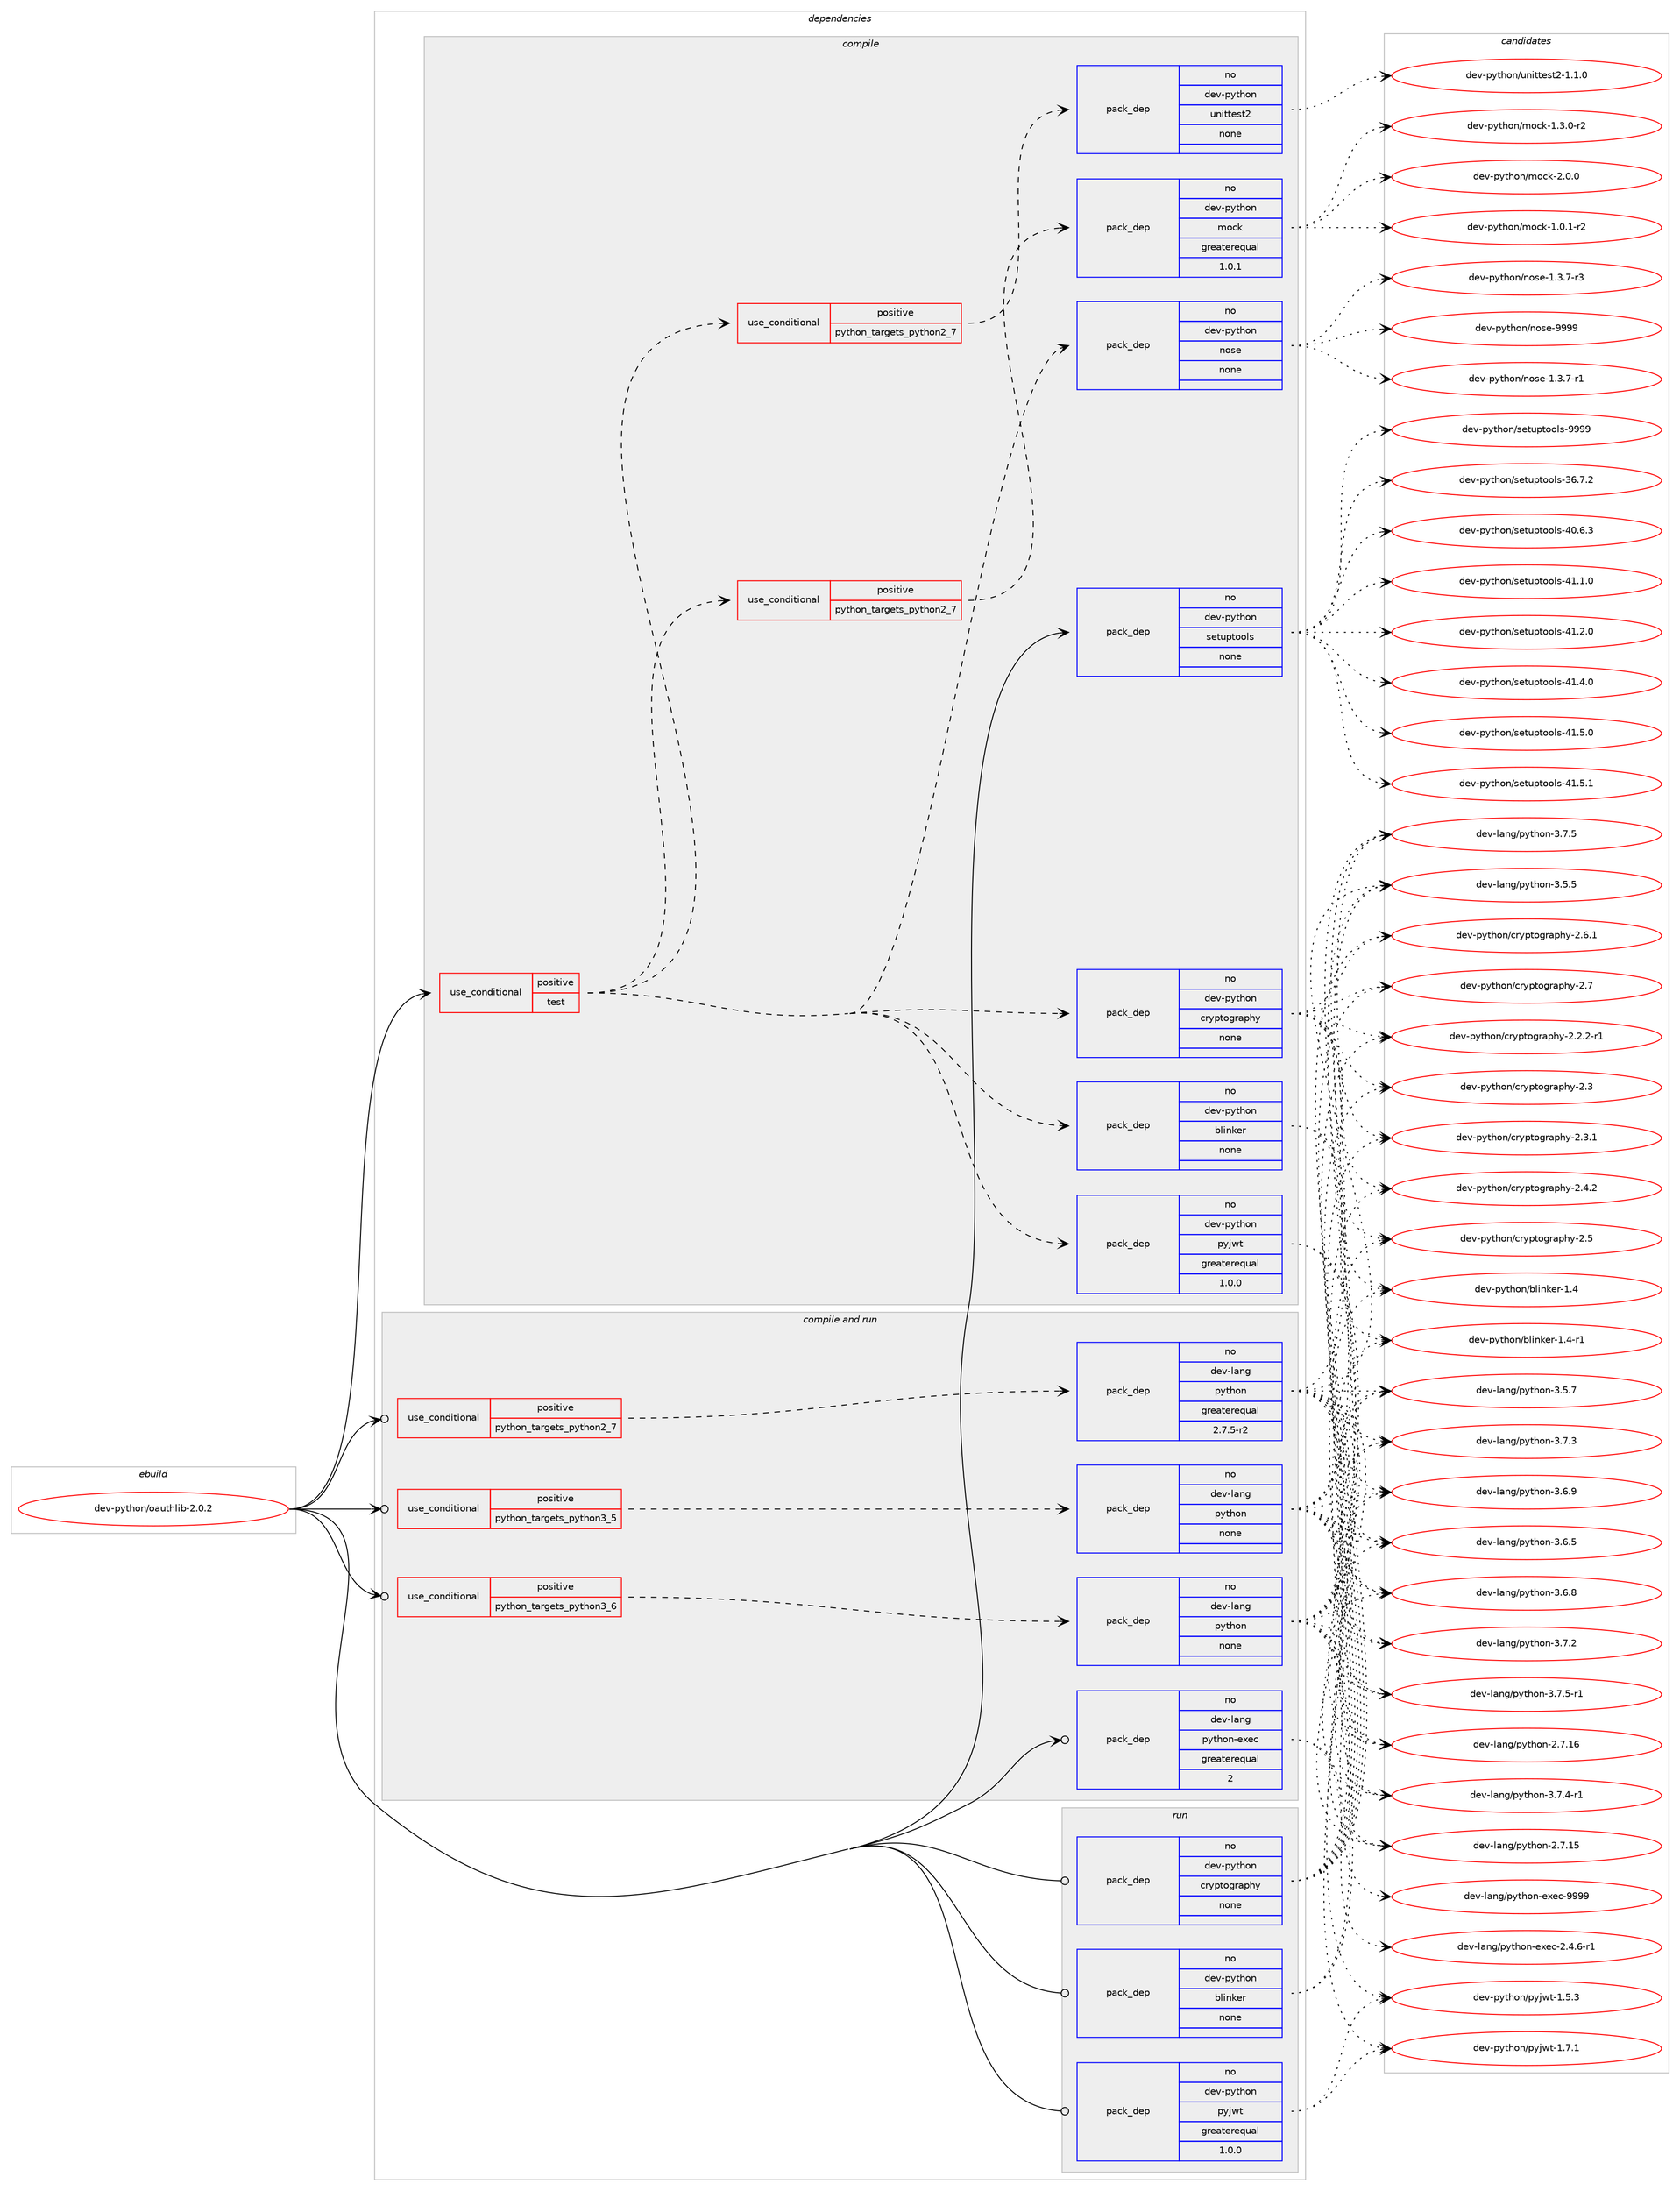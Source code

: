 digraph prolog {

# *************
# Graph options
# *************

newrank=true;
concentrate=true;
compound=true;
graph [rankdir=LR,fontname=Helvetica,fontsize=10,ranksep=1.5];#, ranksep=2.5, nodesep=0.2];
edge  [arrowhead=vee];
node  [fontname=Helvetica,fontsize=10];

# **********
# The ebuild
# **********

subgraph cluster_leftcol {
color=gray;
rank=same;
label=<<i>ebuild</i>>;
id [label="dev-python/oauthlib-2.0.2", color=red, width=4, href="../dev-python/oauthlib-2.0.2.svg"];
}

# ****************
# The dependencies
# ****************

subgraph cluster_midcol {
color=gray;
label=<<i>dependencies</i>>;
subgraph cluster_compile {
fillcolor="#eeeeee";
style=filled;
label=<<i>compile</i>>;
subgraph cond143489 {
dependency617684 [label=<<TABLE BORDER="0" CELLBORDER="1" CELLSPACING="0" CELLPADDING="4"><TR><TD ROWSPAN="3" CELLPADDING="10">use_conditional</TD></TR><TR><TD>positive</TD></TR><TR><TD>test</TD></TR></TABLE>>, shape=none, color=red];
subgraph pack462387 {
dependency617685 [label=<<TABLE BORDER="0" CELLBORDER="1" CELLSPACING="0" CELLPADDING="4" WIDTH="220"><TR><TD ROWSPAN="6" CELLPADDING="30">pack_dep</TD></TR><TR><TD WIDTH="110">no</TD></TR><TR><TD>dev-python</TD></TR><TR><TD>pyjwt</TD></TR><TR><TD>greaterequal</TD></TR><TR><TD>1.0.0</TD></TR></TABLE>>, shape=none, color=blue];
}
dependency617684:e -> dependency617685:w [weight=20,style="dashed",arrowhead="vee"];
subgraph pack462388 {
dependency617686 [label=<<TABLE BORDER="0" CELLBORDER="1" CELLSPACING="0" CELLPADDING="4" WIDTH="220"><TR><TD ROWSPAN="6" CELLPADDING="30">pack_dep</TD></TR><TR><TD WIDTH="110">no</TD></TR><TR><TD>dev-python</TD></TR><TR><TD>blinker</TD></TR><TR><TD>none</TD></TR><TR><TD></TD></TR></TABLE>>, shape=none, color=blue];
}
dependency617684:e -> dependency617686:w [weight=20,style="dashed",arrowhead="vee"];
subgraph pack462389 {
dependency617687 [label=<<TABLE BORDER="0" CELLBORDER="1" CELLSPACING="0" CELLPADDING="4" WIDTH="220"><TR><TD ROWSPAN="6" CELLPADDING="30">pack_dep</TD></TR><TR><TD WIDTH="110">no</TD></TR><TR><TD>dev-python</TD></TR><TR><TD>cryptography</TD></TR><TR><TD>none</TD></TR><TR><TD></TD></TR></TABLE>>, shape=none, color=blue];
}
dependency617684:e -> dependency617687:w [weight=20,style="dashed",arrowhead="vee"];
subgraph pack462390 {
dependency617688 [label=<<TABLE BORDER="0" CELLBORDER="1" CELLSPACING="0" CELLPADDING="4" WIDTH="220"><TR><TD ROWSPAN="6" CELLPADDING="30">pack_dep</TD></TR><TR><TD WIDTH="110">no</TD></TR><TR><TD>dev-python</TD></TR><TR><TD>nose</TD></TR><TR><TD>none</TD></TR><TR><TD></TD></TR></TABLE>>, shape=none, color=blue];
}
dependency617684:e -> dependency617688:w [weight=20,style="dashed",arrowhead="vee"];
subgraph cond143490 {
dependency617689 [label=<<TABLE BORDER="0" CELLBORDER="1" CELLSPACING="0" CELLPADDING="4"><TR><TD ROWSPAN="3" CELLPADDING="10">use_conditional</TD></TR><TR><TD>positive</TD></TR><TR><TD>python_targets_python2_7</TD></TR></TABLE>>, shape=none, color=red];
subgraph pack462391 {
dependency617690 [label=<<TABLE BORDER="0" CELLBORDER="1" CELLSPACING="0" CELLPADDING="4" WIDTH="220"><TR><TD ROWSPAN="6" CELLPADDING="30">pack_dep</TD></TR><TR><TD WIDTH="110">no</TD></TR><TR><TD>dev-python</TD></TR><TR><TD>mock</TD></TR><TR><TD>greaterequal</TD></TR><TR><TD>1.0.1</TD></TR></TABLE>>, shape=none, color=blue];
}
dependency617689:e -> dependency617690:w [weight=20,style="dashed",arrowhead="vee"];
}
dependency617684:e -> dependency617689:w [weight=20,style="dashed",arrowhead="vee"];
subgraph cond143491 {
dependency617691 [label=<<TABLE BORDER="0" CELLBORDER="1" CELLSPACING="0" CELLPADDING="4"><TR><TD ROWSPAN="3" CELLPADDING="10">use_conditional</TD></TR><TR><TD>positive</TD></TR><TR><TD>python_targets_python2_7</TD></TR></TABLE>>, shape=none, color=red];
subgraph pack462392 {
dependency617692 [label=<<TABLE BORDER="0" CELLBORDER="1" CELLSPACING="0" CELLPADDING="4" WIDTH="220"><TR><TD ROWSPAN="6" CELLPADDING="30">pack_dep</TD></TR><TR><TD WIDTH="110">no</TD></TR><TR><TD>dev-python</TD></TR><TR><TD>unittest2</TD></TR><TR><TD>none</TD></TR><TR><TD></TD></TR></TABLE>>, shape=none, color=blue];
}
dependency617691:e -> dependency617692:w [weight=20,style="dashed",arrowhead="vee"];
}
dependency617684:e -> dependency617691:w [weight=20,style="dashed",arrowhead="vee"];
}
id:e -> dependency617684:w [weight=20,style="solid",arrowhead="vee"];
subgraph pack462393 {
dependency617693 [label=<<TABLE BORDER="0" CELLBORDER="1" CELLSPACING="0" CELLPADDING="4" WIDTH="220"><TR><TD ROWSPAN="6" CELLPADDING="30">pack_dep</TD></TR><TR><TD WIDTH="110">no</TD></TR><TR><TD>dev-python</TD></TR><TR><TD>setuptools</TD></TR><TR><TD>none</TD></TR><TR><TD></TD></TR></TABLE>>, shape=none, color=blue];
}
id:e -> dependency617693:w [weight=20,style="solid",arrowhead="vee"];
}
subgraph cluster_compileandrun {
fillcolor="#eeeeee";
style=filled;
label=<<i>compile and run</i>>;
subgraph cond143492 {
dependency617694 [label=<<TABLE BORDER="0" CELLBORDER="1" CELLSPACING="0" CELLPADDING="4"><TR><TD ROWSPAN="3" CELLPADDING="10">use_conditional</TD></TR><TR><TD>positive</TD></TR><TR><TD>python_targets_python2_7</TD></TR></TABLE>>, shape=none, color=red];
subgraph pack462394 {
dependency617695 [label=<<TABLE BORDER="0" CELLBORDER="1" CELLSPACING="0" CELLPADDING="4" WIDTH="220"><TR><TD ROWSPAN="6" CELLPADDING="30">pack_dep</TD></TR><TR><TD WIDTH="110">no</TD></TR><TR><TD>dev-lang</TD></TR><TR><TD>python</TD></TR><TR><TD>greaterequal</TD></TR><TR><TD>2.7.5-r2</TD></TR></TABLE>>, shape=none, color=blue];
}
dependency617694:e -> dependency617695:w [weight=20,style="dashed",arrowhead="vee"];
}
id:e -> dependency617694:w [weight=20,style="solid",arrowhead="odotvee"];
subgraph cond143493 {
dependency617696 [label=<<TABLE BORDER="0" CELLBORDER="1" CELLSPACING="0" CELLPADDING="4"><TR><TD ROWSPAN="3" CELLPADDING="10">use_conditional</TD></TR><TR><TD>positive</TD></TR><TR><TD>python_targets_python3_5</TD></TR></TABLE>>, shape=none, color=red];
subgraph pack462395 {
dependency617697 [label=<<TABLE BORDER="0" CELLBORDER="1" CELLSPACING="0" CELLPADDING="4" WIDTH="220"><TR><TD ROWSPAN="6" CELLPADDING="30">pack_dep</TD></TR><TR><TD WIDTH="110">no</TD></TR><TR><TD>dev-lang</TD></TR><TR><TD>python</TD></TR><TR><TD>none</TD></TR><TR><TD></TD></TR></TABLE>>, shape=none, color=blue];
}
dependency617696:e -> dependency617697:w [weight=20,style="dashed",arrowhead="vee"];
}
id:e -> dependency617696:w [weight=20,style="solid",arrowhead="odotvee"];
subgraph cond143494 {
dependency617698 [label=<<TABLE BORDER="0" CELLBORDER="1" CELLSPACING="0" CELLPADDING="4"><TR><TD ROWSPAN="3" CELLPADDING="10">use_conditional</TD></TR><TR><TD>positive</TD></TR><TR><TD>python_targets_python3_6</TD></TR></TABLE>>, shape=none, color=red];
subgraph pack462396 {
dependency617699 [label=<<TABLE BORDER="0" CELLBORDER="1" CELLSPACING="0" CELLPADDING="4" WIDTH="220"><TR><TD ROWSPAN="6" CELLPADDING="30">pack_dep</TD></TR><TR><TD WIDTH="110">no</TD></TR><TR><TD>dev-lang</TD></TR><TR><TD>python</TD></TR><TR><TD>none</TD></TR><TR><TD></TD></TR></TABLE>>, shape=none, color=blue];
}
dependency617698:e -> dependency617699:w [weight=20,style="dashed",arrowhead="vee"];
}
id:e -> dependency617698:w [weight=20,style="solid",arrowhead="odotvee"];
subgraph pack462397 {
dependency617700 [label=<<TABLE BORDER="0" CELLBORDER="1" CELLSPACING="0" CELLPADDING="4" WIDTH="220"><TR><TD ROWSPAN="6" CELLPADDING="30">pack_dep</TD></TR><TR><TD WIDTH="110">no</TD></TR><TR><TD>dev-lang</TD></TR><TR><TD>python-exec</TD></TR><TR><TD>greaterequal</TD></TR><TR><TD>2</TD></TR></TABLE>>, shape=none, color=blue];
}
id:e -> dependency617700:w [weight=20,style="solid",arrowhead="odotvee"];
}
subgraph cluster_run {
fillcolor="#eeeeee";
style=filled;
label=<<i>run</i>>;
subgraph pack462398 {
dependency617701 [label=<<TABLE BORDER="0" CELLBORDER="1" CELLSPACING="0" CELLPADDING="4" WIDTH="220"><TR><TD ROWSPAN="6" CELLPADDING="30">pack_dep</TD></TR><TR><TD WIDTH="110">no</TD></TR><TR><TD>dev-python</TD></TR><TR><TD>blinker</TD></TR><TR><TD>none</TD></TR><TR><TD></TD></TR></TABLE>>, shape=none, color=blue];
}
id:e -> dependency617701:w [weight=20,style="solid",arrowhead="odot"];
subgraph pack462399 {
dependency617702 [label=<<TABLE BORDER="0" CELLBORDER="1" CELLSPACING="0" CELLPADDING="4" WIDTH="220"><TR><TD ROWSPAN="6" CELLPADDING="30">pack_dep</TD></TR><TR><TD WIDTH="110">no</TD></TR><TR><TD>dev-python</TD></TR><TR><TD>cryptography</TD></TR><TR><TD>none</TD></TR><TR><TD></TD></TR></TABLE>>, shape=none, color=blue];
}
id:e -> dependency617702:w [weight=20,style="solid",arrowhead="odot"];
subgraph pack462400 {
dependency617703 [label=<<TABLE BORDER="0" CELLBORDER="1" CELLSPACING="0" CELLPADDING="4" WIDTH="220"><TR><TD ROWSPAN="6" CELLPADDING="30">pack_dep</TD></TR><TR><TD WIDTH="110">no</TD></TR><TR><TD>dev-python</TD></TR><TR><TD>pyjwt</TD></TR><TR><TD>greaterequal</TD></TR><TR><TD>1.0.0</TD></TR></TABLE>>, shape=none, color=blue];
}
id:e -> dependency617703:w [weight=20,style="solid",arrowhead="odot"];
}
}

# **************
# The candidates
# **************

subgraph cluster_choices {
rank=same;
color=gray;
label=<<i>candidates</i>>;

subgraph choice462387 {
color=black;
nodesep=1;
choice1001011184511212111610411111047112121106119116454946534651 [label="dev-python/pyjwt-1.5.3", color=red, width=4,href="../dev-python/pyjwt-1.5.3.svg"];
choice1001011184511212111610411111047112121106119116454946554649 [label="dev-python/pyjwt-1.7.1", color=red, width=4,href="../dev-python/pyjwt-1.7.1.svg"];
dependency617685:e -> choice1001011184511212111610411111047112121106119116454946534651:w [style=dotted,weight="100"];
dependency617685:e -> choice1001011184511212111610411111047112121106119116454946554649:w [style=dotted,weight="100"];
}
subgraph choice462388 {
color=black;
nodesep=1;
choice10010111845112121116104111110479810810511010710111445494652 [label="dev-python/blinker-1.4", color=red, width=4,href="../dev-python/blinker-1.4.svg"];
choice100101118451121211161041111104798108105110107101114454946524511449 [label="dev-python/blinker-1.4-r1", color=red, width=4,href="../dev-python/blinker-1.4-r1.svg"];
dependency617686:e -> choice10010111845112121116104111110479810810511010710111445494652:w [style=dotted,weight="100"];
dependency617686:e -> choice100101118451121211161041111104798108105110107101114454946524511449:w [style=dotted,weight="100"];
}
subgraph choice462389 {
color=black;
nodesep=1;
choice100101118451121211161041111104799114121112116111103114971121041214550465046504511449 [label="dev-python/cryptography-2.2.2-r1", color=red, width=4,href="../dev-python/cryptography-2.2.2-r1.svg"];
choice1001011184511212111610411111047991141211121161111031149711210412145504651 [label="dev-python/cryptography-2.3", color=red, width=4,href="../dev-python/cryptography-2.3.svg"];
choice10010111845112121116104111110479911412111211611110311497112104121455046514649 [label="dev-python/cryptography-2.3.1", color=red, width=4,href="../dev-python/cryptography-2.3.1.svg"];
choice10010111845112121116104111110479911412111211611110311497112104121455046524650 [label="dev-python/cryptography-2.4.2", color=red, width=4,href="../dev-python/cryptography-2.4.2.svg"];
choice1001011184511212111610411111047991141211121161111031149711210412145504653 [label="dev-python/cryptography-2.5", color=red, width=4,href="../dev-python/cryptography-2.5.svg"];
choice10010111845112121116104111110479911412111211611110311497112104121455046544649 [label="dev-python/cryptography-2.6.1", color=red, width=4,href="../dev-python/cryptography-2.6.1.svg"];
choice1001011184511212111610411111047991141211121161111031149711210412145504655 [label="dev-python/cryptography-2.7", color=red, width=4,href="../dev-python/cryptography-2.7.svg"];
dependency617687:e -> choice100101118451121211161041111104799114121112116111103114971121041214550465046504511449:w [style=dotted,weight="100"];
dependency617687:e -> choice1001011184511212111610411111047991141211121161111031149711210412145504651:w [style=dotted,weight="100"];
dependency617687:e -> choice10010111845112121116104111110479911412111211611110311497112104121455046514649:w [style=dotted,weight="100"];
dependency617687:e -> choice10010111845112121116104111110479911412111211611110311497112104121455046524650:w [style=dotted,weight="100"];
dependency617687:e -> choice1001011184511212111610411111047991141211121161111031149711210412145504653:w [style=dotted,weight="100"];
dependency617687:e -> choice10010111845112121116104111110479911412111211611110311497112104121455046544649:w [style=dotted,weight="100"];
dependency617687:e -> choice1001011184511212111610411111047991141211121161111031149711210412145504655:w [style=dotted,weight="100"];
}
subgraph choice462390 {
color=black;
nodesep=1;
choice10010111845112121116104111110471101111151014549465146554511449 [label="dev-python/nose-1.3.7-r1", color=red, width=4,href="../dev-python/nose-1.3.7-r1.svg"];
choice10010111845112121116104111110471101111151014549465146554511451 [label="dev-python/nose-1.3.7-r3", color=red, width=4,href="../dev-python/nose-1.3.7-r3.svg"];
choice10010111845112121116104111110471101111151014557575757 [label="dev-python/nose-9999", color=red, width=4,href="../dev-python/nose-9999.svg"];
dependency617688:e -> choice10010111845112121116104111110471101111151014549465146554511449:w [style=dotted,weight="100"];
dependency617688:e -> choice10010111845112121116104111110471101111151014549465146554511451:w [style=dotted,weight="100"];
dependency617688:e -> choice10010111845112121116104111110471101111151014557575757:w [style=dotted,weight="100"];
}
subgraph choice462391 {
color=black;
nodesep=1;
choice1001011184511212111610411111047109111991074549464846494511450 [label="dev-python/mock-1.0.1-r2", color=red, width=4,href="../dev-python/mock-1.0.1-r2.svg"];
choice1001011184511212111610411111047109111991074549465146484511450 [label="dev-python/mock-1.3.0-r2", color=red, width=4,href="../dev-python/mock-1.3.0-r2.svg"];
choice100101118451121211161041111104710911199107455046484648 [label="dev-python/mock-2.0.0", color=red, width=4,href="../dev-python/mock-2.0.0.svg"];
dependency617690:e -> choice1001011184511212111610411111047109111991074549464846494511450:w [style=dotted,weight="100"];
dependency617690:e -> choice1001011184511212111610411111047109111991074549465146484511450:w [style=dotted,weight="100"];
dependency617690:e -> choice100101118451121211161041111104710911199107455046484648:w [style=dotted,weight="100"];
}
subgraph choice462392 {
color=black;
nodesep=1;
choice100101118451121211161041111104711711010511611610111511650454946494648 [label="dev-python/unittest2-1.1.0", color=red, width=4,href="../dev-python/unittest2-1.1.0.svg"];
dependency617692:e -> choice100101118451121211161041111104711711010511611610111511650454946494648:w [style=dotted,weight="100"];
}
subgraph choice462393 {
color=black;
nodesep=1;
choice100101118451121211161041111104711510111611711211611111110811545515446554650 [label="dev-python/setuptools-36.7.2", color=red, width=4,href="../dev-python/setuptools-36.7.2.svg"];
choice100101118451121211161041111104711510111611711211611111110811545524846544651 [label="dev-python/setuptools-40.6.3", color=red, width=4,href="../dev-python/setuptools-40.6.3.svg"];
choice100101118451121211161041111104711510111611711211611111110811545524946494648 [label="dev-python/setuptools-41.1.0", color=red, width=4,href="../dev-python/setuptools-41.1.0.svg"];
choice100101118451121211161041111104711510111611711211611111110811545524946504648 [label="dev-python/setuptools-41.2.0", color=red, width=4,href="../dev-python/setuptools-41.2.0.svg"];
choice100101118451121211161041111104711510111611711211611111110811545524946524648 [label="dev-python/setuptools-41.4.0", color=red, width=4,href="../dev-python/setuptools-41.4.0.svg"];
choice100101118451121211161041111104711510111611711211611111110811545524946534648 [label="dev-python/setuptools-41.5.0", color=red, width=4,href="../dev-python/setuptools-41.5.0.svg"];
choice100101118451121211161041111104711510111611711211611111110811545524946534649 [label="dev-python/setuptools-41.5.1", color=red, width=4,href="../dev-python/setuptools-41.5.1.svg"];
choice10010111845112121116104111110471151011161171121161111111081154557575757 [label="dev-python/setuptools-9999", color=red, width=4,href="../dev-python/setuptools-9999.svg"];
dependency617693:e -> choice100101118451121211161041111104711510111611711211611111110811545515446554650:w [style=dotted,weight="100"];
dependency617693:e -> choice100101118451121211161041111104711510111611711211611111110811545524846544651:w [style=dotted,weight="100"];
dependency617693:e -> choice100101118451121211161041111104711510111611711211611111110811545524946494648:w [style=dotted,weight="100"];
dependency617693:e -> choice100101118451121211161041111104711510111611711211611111110811545524946504648:w [style=dotted,weight="100"];
dependency617693:e -> choice100101118451121211161041111104711510111611711211611111110811545524946524648:w [style=dotted,weight="100"];
dependency617693:e -> choice100101118451121211161041111104711510111611711211611111110811545524946534648:w [style=dotted,weight="100"];
dependency617693:e -> choice100101118451121211161041111104711510111611711211611111110811545524946534649:w [style=dotted,weight="100"];
dependency617693:e -> choice10010111845112121116104111110471151011161171121161111111081154557575757:w [style=dotted,weight="100"];
}
subgraph choice462394 {
color=black;
nodesep=1;
choice10010111845108971101034711212111610411111045504655464953 [label="dev-lang/python-2.7.15", color=red, width=4,href="../dev-lang/python-2.7.15.svg"];
choice10010111845108971101034711212111610411111045504655464954 [label="dev-lang/python-2.7.16", color=red, width=4,href="../dev-lang/python-2.7.16.svg"];
choice100101118451089711010347112121116104111110455146534653 [label="dev-lang/python-3.5.5", color=red, width=4,href="../dev-lang/python-3.5.5.svg"];
choice100101118451089711010347112121116104111110455146534655 [label="dev-lang/python-3.5.7", color=red, width=4,href="../dev-lang/python-3.5.7.svg"];
choice100101118451089711010347112121116104111110455146544653 [label="dev-lang/python-3.6.5", color=red, width=4,href="../dev-lang/python-3.6.5.svg"];
choice100101118451089711010347112121116104111110455146544656 [label="dev-lang/python-3.6.8", color=red, width=4,href="../dev-lang/python-3.6.8.svg"];
choice100101118451089711010347112121116104111110455146544657 [label="dev-lang/python-3.6.9", color=red, width=4,href="../dev-lang/python-3.6.9.svg"];
choice100101118451089711010347112121116104111110455146554650 [label="dev-lang/python-3.7.2", color=red, width=4,href="../dev-lang/python-3.7.2.svg"];
choice100101118451089711010347112121116104111110455146554651 [label="dev-lang/python-3.7.3", color=red, width=4,href="../dev-lang/python-3.7.3.svg"];
choice1001011184510897110103471121211161041111104551465546524511449 [label="dev-lang/python-3.7.4-r1", color=red, width=4,href="../dev-lang/python-3.7.4-r1.svg"];
choice100101118451089711010347112121116104111110455146554653 [label="dev-lang/python-3.7.5", color=red, width=4,href="../dev-lang/python-3.7.5.svg"];
choice1001011184510897110103471121211161041111104551465546534511449 [label="dev-lang/python-3.7.5-r1", color=red, width=4,href="../dev-lang/python-3.7.5-r1.svg"];
dependency617695:e -> choice10010111845108971101034711212111610411111045504655464953:w [style=dotted,weight="100"];
dependency617695:e -> choice10010111845108971101034711212111610411111045504655464954:w [style=dotted,weight="100"];
dependency617695:e -> choice100101118451089711010347112121116104111110455146534653:w [style=dotted,weight="100"];
dependency617695:e -> choice100101118451089711010347112121116104111110455146534655:w [style=dotted,weight="100"];
dependency617695:e -> choice100101118451089711010347112121116104111110455146544653:w [style=dotted,weight="100"];
dependency617695:e -> choice100101118451089711010347112121116104111110455146544656:w [style=dotted,weight="100"];
dependency617695:e -> choice100101118451089711010347112121116104111110455146544657:w [style=dotted,weight="100"];
dependency617695:e -> choice100101118451089711010347112121116104111110455146554650:w [style=dotted,weight="100"];
dependency617695:e -> choice100101118451089711010347112121116104111110455146554651:w [style=dotted,weight="100"];
dependency617695:e -> choice1001011184510897110103471121211161041111104551465546524511449:w [style=dotted,weight="100"];
dependency617695:e -> choice100101118451089711010347112121116104111110455146554653:w [style=dotted,weight="100"];
dependency617695:e -> choice1001011184510897110103471121211161041111104551465546534511449:w [style=dotted,weight="100"];
}
subgraph choice462395 {
color=black;
nodesep=1;
choice10010111845108971101034711212111610411111045504655464953 [label="dev-lang/python-2.7.15", color=red, width=4,href="../dev-lang/python-2.7.15.svg"];
choice10010111845108971101034711212111610411111045504655464954 [label="dev-lang/python-2.7.16", color=red, width=4,href="../dev-lang/python-2.7.16.svg"];
choice100101118451089711010347112121116104111110455146534653 [label="dev-lang/python-3.5.5", color=red, width=4,href="../dev-lang/python-3.5.5.svg"];
choice100101118451089711010347112121116104111110455146534655 [label="dev-lang/python-3.5.7", color=red, width=4,href="../dev-lang/python-3.5.7.svg"];
choice100101118451089711010347112121116104111110455146544653 [label="dev-lang/python-3.6.5", color=red, width=4,href="../dev-lang/python-3.6.5.svg"];
choice100101118451089711010347112121116104111110455146544656 [label="dev-lang/python-3.6.8", color=red, width=4,href="../dev-lang/python-3.6.8.svg"];
choice100101118451089711010347112121116104111110455146544657 [label="dev-lang/python-3.6.9", color=red, width=4,href="../dev-lang/python-3.6.9.svg"];
choice100101118451089711010347112121116104111110455146554650 [label="dev-lang/python-3.7.2", color=red, width=4,href="../dev-lang/python-3.7.2.svg"];
choice100101118451089711010347112121116104111110455146554651 [label="dev-lang/python-3.7.3", color=red, width=4,href="../dev-lang/python-3.7.3.svg"];
choice1001011184510897110103471121211161041111104551465546524511449 [label="dev-lang/python-3.7.4-r1", color=red, width=4,href="../dev-lang/python-3.7.4-r1.svg"];
choice100101118451089711010347112121116104111110455146554653 [label="dev-lang/python-3.7.5", color=red, width=4,href="../dev-lang/python-3.7.5.svg"];
choice1001011184510897110103471121211161041111104551465546534511449 [label="dev-lang/python-3.7.5-r1", color=red, width=4,href="../dev-lang/python-3.7.5-r1.svg"];
dependency617697:e -> choice10010111845108971101034711212111610411111045504655464953:w [style=dotted,weight="100"];
dependency617697:e -> choice10010111845108971101034711212111610411111045504655464954:w [style=dotted,weight="100"];
dependency617697:e -> choice100101118451089711010347112121116104111110455146534653:w [style=dotted,weight="100"];
dependency617697:e -> choice100101118451089711010347112121116104111110455146534655:w [style=dotted,weight="100"];
dependency617697:e -> choice100101118451089711010347112121116104111110455146544653:w [style=dotted,weight="100"];
dependency617697:e -> choice100101118451089711010347112121116104111110455146544656:w [style=dotted,weight="100"];
dependency617697:e -> choice100101118451089711010347112121116104111110455146544657:w [style=dotted,weight="100"];
dependency617697:e -> choice100101118451089711010347112121116104111110455146554650:w [style=dotted,weight="100"];
dependency617697:e -> choice100101118451089711010347112121116104111110455146554651:w [style=dotted,weight="100"];
dependency617697:e -> choice1001011184510897110103471121211161041111104551465546524511449:w [style=dotted,weight="100"];
dependency617697:e -> choice100101118451089711010347112121116104111110455146554653:w [style=dotted,weight="100"];
dependency617697:e -> choice1001011184510897110103471121211161041111104551465546534511449:w [style=dotted,weight="100"];
}
subgraph choice462396 {
color=black;
nodesep=1;
choice10010111845108971101034711212111610411111045504655464953 [label="dev-lang/python-2.7.15", color=red, width=4,href="../dev-lang/python-2.7.15.svg"];
choice10010111845108971101034711212111610411111045504655464954 [label="dev-lang/python-2.7.16", color=red, width=4,href="../dev-lang/python-2.7.16.svg"];
choice100101118451089711010347112121116104111110455146534653 [label="dev-lang/python-3.5.5", color=red, width=4,href="../dev-lang/python-3.5.5.svg"];
choice100101118451089711010347112121116104111110455146534655 [label="dev-lang/python-3.5.7", color=red, width=4,href="../dev-lang/python-3.5.7.svg"];
choice100101118451089711010347112121116104111110455146544653 [label="dev-lang/python-3.6.5", color=red, width=4,href="../dev-lang/python-3.6.5.svg"];
choice100101118451089711010347112121116104111110455146544656 [label="dev-lang/python-3.6.8", color=red, width=4,href="../dev-lang/python-3.6.8.svg"];
choice100101118451089711010347112121116104111110455146544657 [label="dev-lang/python-3.6.9", color=red, width=4,href="../dev-lang/python-3.6.9.svg"];
choice100101118451089711010347112121116104111110455146554650 [label="dev-lang/python-3.7.2", color=red, width=4,href="../dev-lang/python-3.7.2.svg"];
choice100101118451089711010347112121116104111110455146554651 [label="dev-lang/python-3.7.3", color=red, width=4,href="../dev-lang/python-3.7.3.svg"];
choice1001011184510897110103471121211161041111104551465546524511449 [label="dev-lang/python-3.7.4-r1", color=red, width=4,href="../dev-lang/python-3.7.4-r1.svg"];
choice100101118451089711010347112121116104111110455146554653 [label="dev-lang/python-3.7.5", color=red, width=4,href="../dev-lang/python-3.7.5.svg"];
choice1001011184510897110103471121211161041111104551465546534511449 [label="dev-lang/python-3.7.5-r1", color=red, width=4,href="../dev-lang/python-3.7.5-r1.svg"];
dependency617699:e -> choice10010111845108971101034711212111610411111045504655464953:w [style=dotted,weight="100"];
dependency617699:e -> choice10010111845108971101034711212111610411111045504655464954:w [style=dotted,weight="100"];
dependency617699:e -> choice100101118451089711010347112121116104111110455146534653:w [style=dotted,weight="100"];
dependency617699:e -> choice100101118451089711010347112121116104111110455146534655:w [style=dotted,weight="100"];
dependency617699:e -> choice100101118451089711010347112121116104111110455146544653:w [style=dotted,weight="100"];
dependency617699:e -> choice100101118451089711010347112121116104111110455146544656:w [style=dotted,weight="100"];
dependency617699:e -> choice100101118451089711010347112121116104111110455146544657:w [style=dotted,weight="100"];
dependency617699:e -> choice100101118451089711010347112121116104111110455146554650:w [style=dotted,weight="100"];
dependency617699:e -> choice100101118451089711010347112121116104111110455146554651:w [style=dotted,weight="100"];
dependency617699:e -> choice1001011184510897110103471121211161041111104551465546524511449:w [style=dotted,weight="100"];
dependency617699:e -> choice100101118451089711010347112121116104111110455146554653:w [style=dotted,weight="100"];
dependency617699:e -> choice1001011184510897110103471121211161041111104551465546534511449:w [style=dotted,weight="100"];
}
subgraph choice462397 {
color=black;
nodesep=1;
choice10010111845108971101034711212111610411111045101120101994550465246544511449 [label="dev-lang/python-exec-2.4.6-r1", color=red, width=4,href="../dev-lang/python-exec-2.4.6-r1.svg"];
choice10010111845108971101034711212111610411111045101120101994557575757 [label="dev-lang/python-exec-9999", color=red, width=4,href="../dev-lang/python-exec-9999.svg"];
dependency617700:e -> choice10010111845108971101034711212111610411111045101120101994550465246544511449:w [style=dotted,weight="100"];
dependency617700:e -> choice10010111845108971101034711212111610411111045101120101994557575757:w [style=dotted,weight="100"];
}
subgraph choice462398 {
color=black;
nodesep=1;
choice10010111845112121116104111110479810810511010710111445494652 [label="dev-python/blinker-1.4", color=red, width=4,href="../dev-python/blinker-1.4.svg"];
choice100101118451121211161041111104798108105110107101114454946524511449 [label="dev-python/blinker-1.4-r1", color=red, width=4,href="../dev-python/blinker-1.4-r1.svg"];
dependency617701:e -> choice10010111845112121116104111110479810810511010710111445494652:w [style=dotted,weight="100"];
dependency617701:e -> choice100101118451121211161041111104798108105110107101114454946524511449:w [style=dotted,weight="100"];
}
subgraph choice462399 {
color=black;
nodesep=1;
choice100101118451121211161041111104799114121112116111103114971121041214550465046504511449 [label="dev-python/cryptography-2.2.2-r1", color=red, width=4,href="../dev-python/cryptography-2.2.2-r1.svg"];
choice1001011184511212111610411111047991141211121161111031149711210412145504651 [label="dev-python/cryptography-2.3", color=red, width=4,href="../dev-python/cryptography-2.3.svg"];
choice10010111845112121116104111110479911412111211611110311497112104121455046514649 [label="dev-python/cryptography-2.3.1", color=red, width=4,href="../dev-python/cryptography-2.3.1.svg"];
choice10010111845112121116104111110479911412111211611110311497112104121455046524650 [label="dev-python/cryptography-2.4.2", color=red, width=4,href="../dev-python/cryptography-2.4.2.svg"];
choice1001011184511212111610411111047991141211121161111031149711210412145504653 [label="dev-python/cryptography-2.5", color=red, width=4,href="../dev-python/cryptography-2.5.svg"];
choice10010111845112121116104111110479911412111211611110311497112104121455046544649 [label="dev-python/cryptography-2.6.1", color=red, width=4,href="../dev-python/cryptography-2.6.1.svg"];
choice1001011184511212111610411111047991141211121161111031149711210412145504655 [label="dev-python/cryptography-2.7", color=red, width=4,href="../dev-python/cryptography-2.7.svg"];
dependency617702:e -> choice100101118451121211161041111104799114121112116111103114971121041214550465046504511449:w [style=dotted,weight="100"];
dependency617702:e -> choice1001011184511212111610411111047991141211121161111031149711210412145504651:w [style=dotted,weight="100"];
dependency617702:e -> choice10010111845112121116104111110479911412111211611110311497112104121455046514649:w [style=dotted,weight="100"];
dependency617702:e -> choice10010111845112121116104111110479911412111211611110311497112104121455046524650:w [style=dotted,weight="100"];
dependency617702:e -> choice1001011184511212111610411111047991141211121161111031149711210412145504653:w [style=dotted,weight="100"];
dependency617702:e -> choice10010111845112121116104111110479911412111211611110311497112104121455046544649:w [style=dotted,weight="100"];
dependency617702:e -> choice1001011184511212111610411111047991141211121161111031149711210412145504655:w [style=dotted,weight="100"];
}
subgraph choice462400 {
color=black;
nodesep=1;
choice1001011184511212111610411111047112121106119116454946534651 [label="dev-python/pyjwt-1.5.3", color=red, width=4,href="../dev-python/pyjwt-1.5.3.svg"];
choice1001011184511212111610411111047112121106119116454946554649 [label="dev-python/pyjwt-1.7.1", color=red, width=4,href="../dev-python/pyjwt-1.7.1.svg"];
dependency617703:e -> choice1001011184511212111610411111047112121106119116454946534651:w [style=dotted,weight="100"];
dependency617703:e -> choice1001011184511212111610411111047112121106119116454946554649:w [style=dotted,weight="100"];
}
}

}
